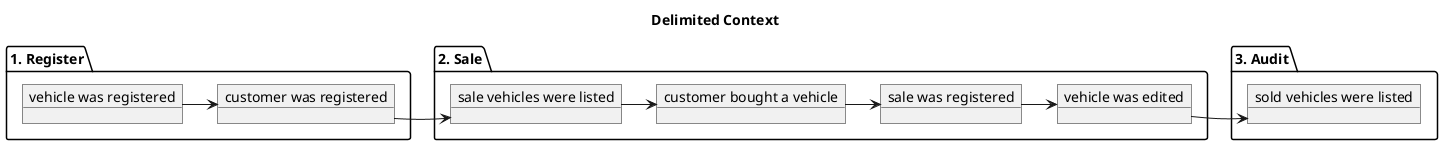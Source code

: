 @startuml

title Delimited Context

package "1. Register" as p1 {
 object "vehicle was registered" as r1
 object "customer was registered" as r2
}
package "2. Sale" as p2 {
 object "sale vehicles were listed" as r3
 object "customer bought a vehicle" as r4
 object "sale was registered" as r5
 object "vehicle was edited" as r6
}
package "3. Audit" as p3 {
 object "sold vehicles were listed" as r7
}
r1 -> r2
r2 -> r3
r3 -> r4
r4 -> r5
r5 -> r6
r6 -> r7

@enduml